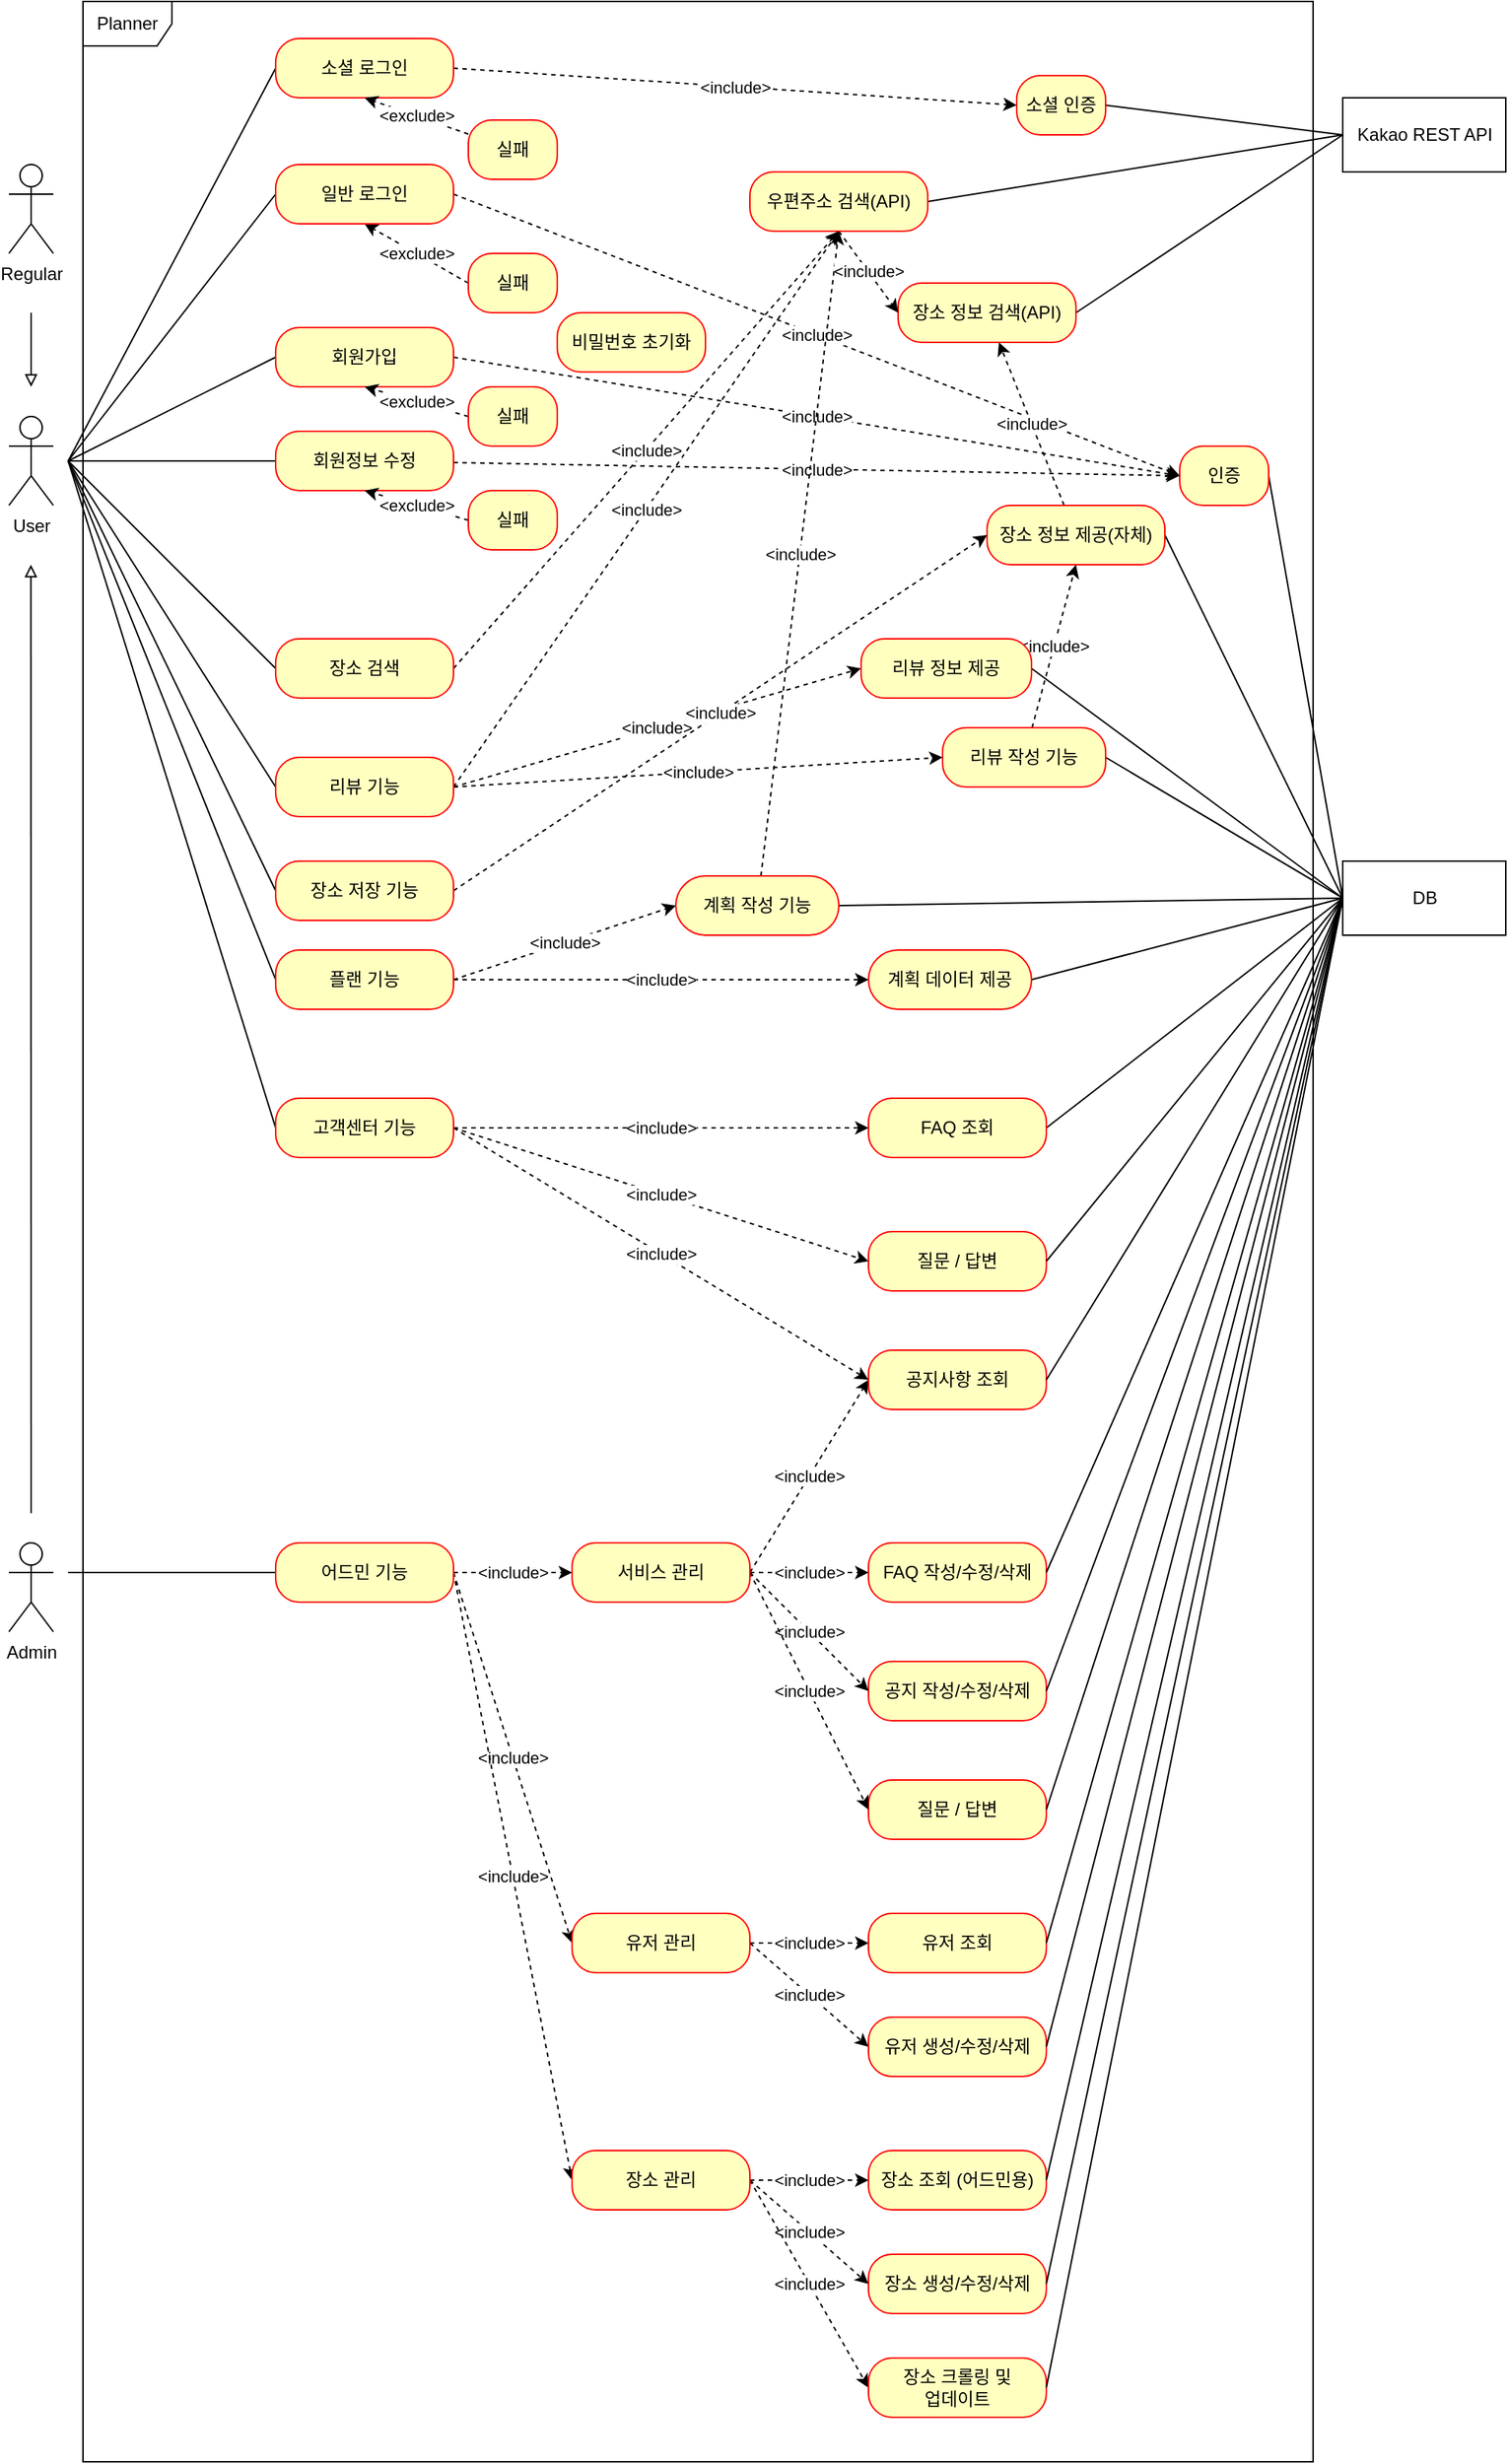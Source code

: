 <mxfile version="21.0.6" type="github">
  <diagram name="Page-1" id="58cdce13-f638-feb5-8d6f-7d28b1aa9fa0">
    <mxGraphModel dx="1434" dy="764" grid="1" gridSize="10" guides="1" tooltips="1" connect="1" arrows="1" fold="1" page="1" pageScale="1" pageWidth="1100" pageHeight="850" background="none" math="0" shadow="0">
      <root>
        <mxCell id="0" />
        <mxCell id="1" parent="0" />
        <mxCell id="pXAmdWNCHavEYvqEHrj9-48" value="Planner" style="shape=umlFrame;whiteSpace=wrap;html=1;" parent="1" vertex="1">
          <mxGeometry x="120" y="10" width="830" height="1660" as="geometry" />
        </mxCell>
        <mxCell id="EHpDY8Hvd5FLit9Gxp5E-10" style="rounded=0;orthogonalLoop=1;jettySize=auto;html=1;entryX=0;entryY=0.5;entryDx=0;entryDy=0;endArrow=none;endFill=0;" parent="1" target="EHpDY8Hvd5FLit9Gxp5E-9" edge="1">
          <mxGeometry relative="1" as="geometry">
            <mxPoint x="110" y="320" as="sourcePoint" />
          </mxGeometry>
        </mxCell>
        <mxCell id="EHpDY8Hvd5FLit9Gxp5E-11" style="edgeStyle=none;rounded=0;orthogonalLoop=1;jettySize=auto;html=1;entryX=0;entryY=0.5;entryDx=0;entryDy=0;endArrow=none;endFill=0;" parent="1" target="EHpDY8Hvd5FLit9Gxp5E-5" edge="1">
          <mxGeometry relative="1" as="geometry">
            <mxPoint x="110" y="320" as="sourcePoint" />
          </mxGeometry>
        </mxCell>
        <mxCell id="EHpDY8Hvd5FLit9Gxp5E-12" style="edgeStyle=none;rounded=0;orthogonalLoop=1;jettySize=auto;html=1;entryX=0;entryY=0.5;entryDx=0;entryDy=0;endArrow=none;endFill=0;" parent="1" target="EHpDY8Hvd5FLit9Gxp5E-7" edge="1">
          <mxGeometry relative="1" as="geometry">
            <mxPoint x="110" y="320" as="sourcePoint" />
          </mxGeometry>
        </mxCell>
        <mxCell id="EHpDY8Hvd5FLit9Gxp5E-1" value="User" style="shape=umlActor;verticalLabelPosition=bottom;verticalAlign=top;html=1;outlineConnect=0;" parent="1" vertex="1">
          <mxGeometry x="70" y="290" width="30" height="60" as="geometry" />
        </mxCell>
        <mxCell id="HfN15erSjmFDjHlCCCIn-26" style="rounded=0;orthogonalLoop=1;jettySize=auto;html=1;entryX=1;entryY=0.5;entryDx=0;entryDy=0;endArrow=none;endFill=0;exitX=0;exitY=0.5;exitDx=0;exitDy=0;" edge="1" parent="1" source="EHpDY8Hvd5FLit9Gxp5E-2" target="HfN15erSjmFDjHlCCCIn-3">
          <mxGeometry relative="1" as="geometry" />
        </mxCell>
        <mxCell id="EHpDY8Hvd5FLit9Gxp5E-2" value="DB" style="html=1;" parent="1" vertex="1">
          <mxGeometry x="970" y="590" width="110" height="50" as="geometry" />
        </mxCell>
        <mxCell id="pXAmdWNCHavEYvqEHrj9-22" style="edgeStyle=none;rounded=0;orthogonalLoop=1;jettySize=auto;html=1;entryX=0;entryY=0.5;entryDx=0;entryDy=0;endArrow=none;endFill=0;exitX=1;exitY=0.5;exitDx=0;exitDy=0;" parent="1" source="EHpDY8Hvd5FLit9Gxp5E-3" target="EHpDY8Hvd5FLit9Gxp5E-2" edge="1">
          <mxGeometry relative="1" as="geometry" />
        </mxCell>
        <mxCell id="EHpDY8Hvd5FLit9Gxp5E-3" value="인증" style="rounded=1;whiteSpace=wrap;html=1;arcSize=40;fontColor=#000000;fillColor=#ffffc0;strokeColor=#ff0000;" parent="1" vertex="1">
          <mxGeometry x="860" y="310" width="60" height="40" as="geometry" />
        </mxCell>
        <mxCell id="pXAmdWNCHavEYvqEHrj9-35" value="&amp;lt;exclude&amp;gt;" style="edgeStyle=none;rounded=0;orthogonalLoop=1;jettySize=auto;html=1;entryX=0.5;entryY=1;entryDx=0;entryDy=0;dashed=1;endArrow=classic;endFill=1;exitX=0;exitY=0.5;exitDx=0;exitDy=0;" parent="1" source="EHpDY8Hvd5FLit9Gxp5E-4" target="EHpDY8Hvd5FLit9Gxp5E-9" edge="1">
          <mxGeometry relative="1" as="geometry" />
        </mxCell>
        <mxCell id="EHpDY8Hvd5FLit9Gxp5E-4" value="실패" style="rounded=1;whiteSpace=wrap;html=1;arcSize=40;fontColor=#000000;fillColor=#ffffc0;strokeColor=#ff0000;" parent="1" vertex="1">
          <mxGeometry x="380" y="180" width="60" height="40" as="geometry" />
        </mxCell>
        <mxCell id="pXAmdWNCHavEYvqEHrj9-47" value="&amp;lt;include&amp;gt;" style="edgeStyle=none;rounded=0;orthogonalLoop=1;jettySize=auto;html=1;entryX=0;entryY=0.5;entryDx=0;entryDy=0;dashed=1;endArrow=classic;endFill=1;" parent="1" target="EHpDY8Hvd5FLit9Gxp5E-3" edge="1">
          <mxGeometry relative="1" as="geometry">
            <mxPoint x="370" y="250" as="sourcePoint" />
          </mxGeometry>
        </mxCell>
        <mxCell id="EHpDY8Hvd5FLit9Gxp5E-5" value="회원가입" style="rounded=1;whiteSpace=wrap;html=1;arcSize=40;fontColor=#000000;fillColor=#ffffc0;strokeColor=#ff0000;" parent="1" vertex="1">
          <mxGeometry x="250" y="230" width="120" height="40" as="geometry" />
        </mxCell>
        <mxCell id="pXAmdWNCHavEYvqEHrj9-41" value="&amp;lt;exclude&amp;gt;" style="edgeStyle=none;rounded=0;orthogonalLoop=1;jettySize=auto;html=1;entryX=0.5;entryY=1;entryDx=0;entryDy=0;dashed=1;endArrow=classic;endFill=1;exitX=0;exitY=0.5;exitDx=0;exitDy=0;" parent="1" source="EHpDY8Hvd5FLit9Gxp5E-6" target="EHpDY8Hvd5FLit9Gxp5E-5" edge="1">
          <mxGeometry relative="1" as="geometry" />
        </mxCell>
        <mxCell id="EHpDY8Hvd5FLit9Gxp5E-6" value="실패" style="rounded=1;whiteSpace=wrap;html=1;arcSize=40;fontColor=#000000;fillColor=#ffffc0;strokeColor=#ff0000;" parent="1" vertex="1">
          <mxGeometry x="380" y="270" width="60" height="40" as="geometry" />
        </mxCell>
        <mxCell id="pXAmdWNCHavEYvqEHrj9-46" value="&amp;lt;include&amp;gt;" style="edgeStyle=none;rounded=0;orthogonalLoop=1;jettySize=auto;html=1;entryX=0;entryY=0.5;entryDx=0;entryDy=0;dashed=1;endArrow=classic;endFill=1;" parent="1" source="EHpDY8Hvd5FLit9Gxp5E-7" target="EHpDY8Hvd5FLit9Gxp5E-3" edge="1">
          <mxGeometry relative="1" as="geometry" />
        </mxCell>
        <mxCell id="EHpDY8Hvd5FLit9Gxp5E-7" value="회원정보 수정" style="rounded=1;whiteSpace=wrap;html=1;arcSize=40;fontColor=#000000;fillColor=#ffffc0;strokeColor=#ff0000;" parent="1" vertex="1">
          <mxGeometry x="250" y="300" width="120" height="40" as="geometry" />
        </mxCell>
        <mxCell id="pXAmdWNCHavEYvqEHrj9-42" value="&amp;lt;exclude&amp;gt;" style="edgeStyle=none;rounded=0;orthogonalLoop=1;jettySize=auto;html=1;entryX=0.5;entryY=1;entryDx=0;entryDy=0;dashed=1;endArrow=classic;endFill=1;exitX=0;exitY=0.5;exitDx=0;exitDy=0;" parent="1" source="EHpDY8Hvd5FLit9Gxp5E-8" target="EHpDY8Hvd5FLit9Gxp5E-7" edge="1">
          <mxGeometry relative="1" as="geometry" />
        </mxCell>
        <mxCell id="EHpDY8Hvd5FLit9Gxp5E-8" value="실패" style="rounded=1;whiteSpace=wrap;html=1;arcSize=40;fontColor=#000000;fillColor=#ffffc0;strokeColor=#ff0000;" parent="1" vertex="1">
          <mxGeometry x="380" y="340" width="60" height="40" as="geometry" />
        </mxCell>
        <mxCell id="pXAmdWNCHavEYvqEHrj9-30" value="&amp;lt;include&amp;gt;" style="edgeStyle=none;rounded=0;orthogonalLoop=1;jettySize=auto;html=1;entryX=0;entryY=0.5;entryDx=0;entryDy=0;dashed=1;endArrow=classic;endFill=1;exitX=1;exitY=0.5;exitDx=0;exitDy=0;" parent="1" source="EHpDY8Hvd5FLit9Gxp5E-9" target="EHpDY8Hvd5FLit9Gxp5E-3" edge="1">
          <mxGeometry relative="1" as="geometry" />
        </mxCell>
        <mxCell id="EHpDY8Hvd5FLit9Gxp5E-9" value="일반 로그인" style="rounded=1;whiteSpace=wrap;html=1;arcSize=40;fontColor=#000000;fillColor=#ffffc0;strokeColor=#ff0000;" parent="1" vertex="1">
          <mxGeometry x="250" y="120" width="120" height="40" as="geometry" />
        </mxCell>
        <mxCell id="pXAmdWNCHavEYvqEHrj9-10" style="edgeStyle=none;rounded=0;orthogonalLoop=1;jettySize=auto;html=1;entryX=0;entryY=0.5;entryDx=0;entryDy=0;endArrow=none;endFill=0;exitX=1;exitY=0.5;exitDx=0;exitDy=0;" parent="1" source="EHpDY8Hvd5FLit9Gxp5E-13" target="EHpDY8Hvd5FLit9Gxp5E-2" edge="1">
          <mxGeometry relative="1" as="geometry" />
        </mxCell>
        <mxCell id="pXAmdWNCHavEYvqEHrj9-37" value="&amp;lt;include&amp;gt;" style="edgeStyle=none;rounded=0;orthogonalLoop=1;jettySize=auto;html=1;dashed=1;endArrow=classic;endFill=1;" parent="1" source="EHpDY8Hvd5FLit9Gxp5E-13" target="pXAmdWNCHavEYvqEHrj9-3" edge="1">
          <mxGeometry relative="1" as="geometry" />
        </mxCell>
        <mxCell id="EHpDY8Hvd5FLit9Gxp5E-13" value="장소 정보 제공(자체)" style="rounded=1;whiteSpace=wrap;html=1;arcSize=40;fontColor=#000000;fillColor=#ffffc0;strokeColor=#ff0000;" parent="1" vertex="1">
          <mxGeometry x="730" y="350" width="120" height="40" as="geometry" />
        </mxCell>
        <mxCell id="pXAmdWNCHavEYvqEHrj9-13" style="edgeStyle=none;rounded=0;orthogonalLoop=1;jettySize=auto;html=1;entryX=0;entryY=0.5;entryDx=0;entryDy=0;endArrow=none;endFill=0;exitX=1;exitY=0.5;exitDx=0;exitDy=0;" parent="1" source="EHpDY8Hvd5FLit9Gxp5E-14" target="EHpDY8Hvd5FLit9Gxp5E-2" edge="1">
          <mxGeometry relative="1" as="geometry" />
        </mxCell>
        <mxCell id="pXAmdWNCHavEYvqEHrj9-40" value="&amp;lt;include&amp;gt;" style="edgeStyle=none;rounded=0;orthogonalLoop=1;jettySize=auto;html=1;entryX=0.5;entryY=1;entryDx=0;entryDy=0;dashed=1;endArrow=classic;endFill=1;" parent="1" source="EHpDY8Hvd5FLit9Gxp5E-14" target="EHpDY8Hvd5FLit9Gxp5E-13" edge="1">
          <mxGeometry relative="1" as="geometry" />
        </mxCell>
        <mxCell id="EHpDY8Hvd5FLit9Gxp5E-14" value="리뷰 작성 기능" style="rounded=1;whiteSpace=wrap;html=1;arcSize=40;fontColor=#000000;fillColor=#ffffc0;strokeColor=#ff0000;" parent="1" vertex="1">
          <mxGeometry x="700" y="500" width="110" height="40" as="geometry" />
        </mxCell>
        <mxCell id="pXAmdWNCHavEYvqEHrj9-18" style="edgeStyle=none;rounded=0;orthogonalLoop=1;jettySize=auto;html=1;entryX=0;entryY=0.5;entryDx=0;entryDy=0;endArrow=none;endFill=0;exitX=1;exitY=0.5;exitDx=0;exitDy=0;" parent="1" source="EHpDY8Hvd5FLit9Gxp5E-15" target="EHpDY8Hvd5FLit9Gxp5E-2" edge="1">
          <mxGeometry relative="1" as="geometry" />
        </mxCell>
        <mxCell id="pXAmdWNCHavEYvqEHrj9-45" value="&amp;lt;include&amp;gt;" style="edgeStyle=none;rounded=0;orthogonalLoop=1;jettySize=auto;html=1;entryX=0.5;entryY=1;entryDx=0;entryDy=0;dashed=1;endArrow=classic;endFill=1;" parent="1" source="EHpDY8Hvd5FLit9Gxp5E-15" target="pXAmdWNCHavEYvqEHrj9-5" edge="1">
          <mxGeometry relative="1" as="geometry" />
        </mxCell>
        <mxCell id="EHpDY8Hvd5FLit9Gxp5E-15" value="계획 작성 기능" style="rounded=1;whiteSpace=wrap;html=1;arcSize=50;fontColor=#000000;fillColor=#ffffc0;strokeColor=#ff0000;" parent="1" vertex="1">
          <mxGeometry x="520" y="600" width="110" height="40" as="geometry" />
        </mxCell>
        <mxCell id="EHpDY8Hvd5FLit9Gxp5E-16" style="edgeStyle=none;rounded=0;orthogonalLoop=1;jettySize=auto;html=1;endArrow=block;endFill=0;" parent="1" edge="1">
          <mxGeometry relative="1" as="geometry">
            <mxPoint x="85" y="270" as="targetPoint" />
            <mxPoint x="85" y="220" as="sourcePoint" />
          </mxGeometry>
        </mxCell>
        <mxCell id="EHpDY8Hvd5FLit9Gxp5E-17" value="Regular" style="shape=umlActor;verticalLabelPosition=bottom;verticalAlign=top;html=1;outlineConnect=0;" parent="1" vertex="1">
          <mxGeometry x="70" y="120" width="30" height="60" as="geometry" />
        </mxCell>
        <mxCell id="EHpDY8Hvd5FLit9Gxp5E-19" value="Admin" style="shape=umlActor;verticalLabelPosition=bottom;verticalAlign=top;html=1;outlineConnect=0;" parent="1" vertex="1">
          <mxGeometry x="70" y="1050" width="30" height="60" as="geometry" />
        </mxCell>
        <mxCell id="pXAmdWNCHavEYvqEHrj9-24" style="edgeStyle=none;rounded=0;orthogonalLoop=1;jettySize=auto;html=1;endArrow=none;endFill=0;exitX=0;exitY=0.5;exitDx=0;exitDy=0;" parent="1" source="EHpDY8Hvd5FLit9Gxp5E-22" edge="1">
          <mxGeometry relative="1" as="geometry">
            <mxPoint x="110" y="320" as="targetPoint" />
          </mxGeometry>
        </mxCell>
        <mxCell id="pXAmdWNCHavEYvqEHrj9-36" value="&amp;lt;include&amp;gt;" style="edgeStyle=none;rounded=0;orthogonalLoop=1;jettySize=auto;html=1;entryX=0.5;entryY=1;entryDx=0;entryDy=0;dashed=1;endArrow=classic;endFill=1;exitX=1;exitY=0.5;exitDx=0;exitDy=0;" parent="1" source="EHpDY8Hvd5FLit9Gxp5E-22" target="pXAmdWNCHavEYvqEHrj9-5" edge="1">
          <mxGeometry relative="1" as="geometry" />
        </mxCell>
        <mxCell id="pXAmdWNCHavEYvqEHrj9-38" value="&amp;lt;include&amp;gt;" style="edgeStyle=none;rounded=0;orthogonalLoop=1;jettySize=auto;html=1;entryX=0;entryY=0.5;entryDx=0;entryDy=0;dashed=1;endArrow=classic;endFill=1;exitX=1;exitY=0.5;exitDx=0;exitDy=0;" parent="1" source="EHpDY8Hvd5FLit9Gxp5E-22" target="pXAmdWNCHavEYvqEHrj9-4" edge="1">
          <mxGeometry relative="1" as="geometry" />
        </mxCell>
        <mxCell id="pXAmdWNCHavEYvqEHrj9-39" value="&amp;lt;include&amp;gt;" style="edgeStyle=none;rounded=0;orthogonalLoop=1;jettySize=auto;html=1;entryX=0;entryY=0.5;entryDx=0;entryDy=0;dashed=1;endArrow=classic;endFill=1;exitX=1;exitY=0.5;exitDx=0;exitDy=0;" parent="1" source="EHpDY8Hvd5FLit9Gxp5E-22" target="EHpDY8Hvd5FLit9Gxp5E-14" edge="1">
          <mxGeometry relative="1" as="geometry" />
        </mxCell>
        <mxCell id="EHpDY8Hvd5FLit9Gxp5E-22" value="리뷰 기능" style="rounded=1;whiteSpace=wrap;html=1;arcSize=40;fontColor=#000000;fillColor=#ffffc0;strokeColor=#ff0000;" parent="1" vertex="1">
          <mxGeometry x="250" y="520" width="120" height="40" as="geometry" />
        </mxCell>
        <mxCell id="pXAmdWNCHavEYvqEHrj9-25" style="edgeStyle=none;rounded=0;orthogonalLoop=1;jettySize=auto;html=1;endArrow=none;endFill=0;exitX=0;exitY=0.5;exitDx=0;exitDy=0;" parent="1" source="EHpDY8Hvd5FLit9Gxp5E-23" edge="1">
          <mxGeometry relative="1" as="geometry">
            <mxPoint x="110" y="320" as="targetPoint" />
          </mxGeometry>
        </mxCell>
        <mxCell id="pXAmdWNCHavEYvqEHrj9-43" value="&amp;lt;include&amp;gt;" style="edgeStyle=none;rounded=0;orthogonalLoop=1;jettySize=auto;html=1;entryX=0;entryY=0.5;entryDx=0;entryDy=0;dashed=1;endArrow=classic;endFill=1;exitX=1;exitY=0.5;exitDx=0;exitDy=0;" parent="1" source="EHpDY8Hvd5FLit9Gxp5E-23" target="EHpDY8Hvd5FLit9Gxp5E-15" edge="1">
          <mxGeometry relative="1" as="geometry" />
        </mxCell>
        <mxCell id="pXAmdWNCHavEYvqEHrj9-44" value="&amp;lt;include&amp;gt;" style="edgeStyle=none;rounded=0;orthogonalLoop=1;jettySize=auto;html=1;entryX=0;entryY=0.5;entryDx=0;entryDy=0;dashed=1;endArrow=classic;endFill=1;" parent="1" source="EHpDY8Hvd5FLit9Gxp5E-23" target="pXAmdWNCHavEYvqEHrj9-14" edge="1">
          <mxGeometry relative="1" as="geometry" />
        </mxCell>
        <mxCell id="EHpDY8Hvd5FLit9Gxp5E-23" value="플랜 기능" style="rounded=1;whiteSpace=wrap;html=1;arcSize=40;fontColor=#000000;fillColor=#ffffc0;strokeColor=#ff0000;" parent="1" vertex="1">
          <mxGeometry x="250" y="650" width="120" height="40" as="geometry" />
        </mxCell>
        <mxCell id="pXAmdWNCHavEYvqEHrj9-23" style="edgeStyle=none;rounded=0;orthogonalLoop=1;jettySize=auto;html=1;endArrow=none;endFill=0;exitX=0;exitY=0.5;exitDx=0;exitDy=0;" parent="1" source="EHpDY8Hvd5FLit9Gxp5E-25" edge="1">
          <mxGeometry relative="1" as="geometry">
            <mxPoint x="110" y="320" as="targetPoint" />
          </mxGeometry>
        </mxCell>
        <mxCell id="pXAmdWNCHavEYvqEHrj9-34" value="&amp;lt;include&amp;gt;" style="edgeStyle=none;rounded=0;orthogonalLoop=1;jettySize=auto;html=1;entryX=0.5;entryY=1;entryDx=0;entryDy=0;dashed=1;endArrow=classic;endFill=1;exitX=1;exitY=0.5;exitDx=0;exitDy=0;" parent="1" source="EHpDY8Hvd5FLit9Gxp5E-25" target="pXAmdWNCHavEYvqEHrj9-5" edge="1">
          <mxGeometry relative="1" as="geometry" />
        </mxCell>
        <mxCell id="EHpDY8Hvd5FLit9Gxp5E-25" value="장소 검색" style="rounded=1;whiteSpace=wrap;html=1;arcSize=40;fontColor=#000000;fillColor=#ffffc0;strokeColor=#ff0000;" parent="1" vertex="1">
          <mxGeometry x="250" y="440" width="120" height="40" as="geometry" />
        </mxCell>
        <mxCell id="pXAmdWNCHavEYvqEHrj9-1" value="Kakao REST API" style="html=1;" parent="1" vertex="1">
          <mxGeometry x="970" y="75" width="110" height="50" as="geometry" />
        </mxCell>
        <mxCell id="pXAmdWNCHavEYvqEHrj9-9" style="edgeStyle=none;rounded=0;orthogonalLoop=1;jettySize=auto;html=1;entryX=0;entryY=0.5;entryDx=0;entryDy=0;endArrow=none;endFill=0;exitX=1;exitY=0.5;exitDx=0;exitDy=0;" parent="1" source="pXAmdWNCHavEYvqEHrj9-2" target="pXAmdWNCHavEYvqEHrj9-1" edge="1">
          <mxGeometry relative="1" as="geometry" />
        </mxCell>
        <mxCell id="pXAmdWNCHavEYvqEHrj9-2" value="소셜 인증" style="rounded=1;whiteSpace=wrap;html=1;arcSize=40;fontColor=#000000;fillColor=#ffffc0;strokeColor=#ff0000;" parent="1" vertex="1">
          <mxGeometry x="750" y="60" width="60" height="40" as="geometry" />
        </mxCell>
        <mxCell id="pXAmdWNCHavEYvqEHrj9-7" style="rounded=0;orthogonalLoop=1;jettySize=auto;html=1;exitX=1;exitY=0.5;exitDx=0;exitDy=0;entryX=0;entryY=0.5;entryDx=0;entryDy=0;endArrow=none;endFill=0;" parent="1" source="pXAmdWNCHavEYvqEHrj9-3" target="pXAmdWNCHavEYvqEHrj9-1" edge="1">
          <mxGeometry relative="1" as="geometry" />
        </mxCell>
        <mxCell id="pXAmdWNCHavEYvqEHrj9-3" value="장소 정보 검색(API)" style="rounded=1;whiteSpace=wrap;html=1;arcSize=40;fontColor=#000000;fillColor=#ffffc0;strokeColor=#ff0000;" parent="1" vertex="1">
          <mxGeometry x="670" y="200" width="120" height="40" as="geometry" />
        </mxCell>
        <mxCell id="pXAmdWNCHavEYvqEHrj9-11" style="edgeStyle=none;rounded=0;orthogonalLoop=1;jettySize=auto;html=1;entryX=0;entryY=0.5;entryDx=0;entryDy=0;endArrow=none;endFill=0;exitX=1;exitY=0.5;exitDx=0;exitDy=0;" parent="1" source="pXAmdWNCHavEYvqEHrj9-4" target="EHpDY8Hvd5FLit9Gxp5E-2" edge="1">
          <mxGeometry relative="1" as="geometry" />
        </mxCell>
        <mxCell id="pXAmdWNCHavEYvqEHrj9-4" value="리뷰 정보 제공" style="rounded=1;whiteSpace=wrap;html=1;arcSize=40;fontColor=#000000;fillColor=#ffffc0;strokeColor=#ff0000;" parent="1" vertex="1">
          <mxGeometry x="645" y="440" width="115" height="40" as="geometry" />
        </mxCell>
        <mxCell id="pXAmdWNCHavEYvqEHrj9-8" style="edgeStyle=none;rounded=0;orthogonalLoop=1;jettySize=auto;html=1;entryX=0;entryY=0.5;entryDx=0;entryDy=0;endArrow=none;endFill=0;exitX=1;exitY=0.5;exitDx=0;exitDy=0;" parent="1" source="pXAmdWNCHavEYvqEHrj9-5" target="pXAmdWNCHavEYvqEHrj9-1" edge="1">
          <mxGeometry relative="1" as="geometry" />
        </mxCell>
        <mxCell id="pXAmdWNCHavEYvqEHrj9-32" value="&amp;lt;include&amp;gt;" style="edgeStyle=none;rounded=0;orthogonalLoop=1;jettySize=auto;html=1;entryX=0;entryY=0.5;entryDx=0;entryDy=0;dashed=1;endArrow=classic;endFill=1;exitX=0.5;exitY=1;exitDx=0;exitDy=0;" parent="1" source="pXAmdWNCHavEYvqEHrj9-5" target="pXAmdWNCHavEYvqEHrj9-3" edge="1">
          <mxGeometry relative="1" as="geometry" />
        </mxCell>
        <mxCell id="pXAmdWNCHavEYvqEHrj9-5" value="우편주소 검색(API)" style="rounded=1;whiteSpace=wrap;html=1;arcSize=40;fontColor=#000000;fillColor=#ffffc0;strokeColor=#ff0000;" parent="1" vertex="1">
          <mxGeometry x="570" y="125" width="120" height="40" as="geometry" />
        </mxCell>
        <mxCell id="pXAmdWNCHavEYvqEHrj9-19" style="edgeStyle=none;rounded=0;orthogonalLoop=1;jettySize=auto;html=1;entryX=0;entryY=0.5;entryDx=0;entryDy=0;endArrow=none;endFill=0;exitX=1;exitY=0.5;exitDx=0;exitDy=0;" parent="1" source="pXAmdWNCHavEYvqEHrj9-14" target="EHpDY8Hvd5FLit9Gxp5E-2" edge="1">
          <mxGeometry relative="1" as="geometry" />
        </mxCell>
        <mxCell id="pXAmdWNCHavEYvqEHrj9-14" value="계획 데이터 제공" style="rounded=1;whiteSpace=wrap;html=1;arcSize=50;fontColor=#000000;fillColor=#ffffc0;strokeColor=#ff0000;" parent="1" vertex="1">
          <mxGeometry x="650" y="650" width="110" height="40" as="geometry" />
        </mxCell>
        <mxCell id="pXAmdWNCHavEYvqEHrj9-16" style="edgeStyle=none;rounded=0;orthogonalLoop=1;jettySize=auto;html=1;endArrow=none;endFill=0;exitX=0;exitY=0.5;exitDx=0;exitDy=0;" parent="1" source="pXAmdWNCHavEYvqEHrj9-15" edge="1">
          <mxGeometry relative="1" as="geometry">
            <mxPoint x="110" y="320" as="targetPoint" />
          </mxGeometry>
        </mxCell>
        <mxCell id="pXAmdWNCHavEYvqEHrj9-26" value="&amp;lt;include&amp;gt;" style="edgeStyle=none;rounded=0;orthogonalLoop=1;jettySize=auto;html=1;entryX=0;entryY=0.5;entryDx=0;entryDy=0;endArrow=classic;endFill=1;exitX=1;exitY=0.5;exitDx=0;exitDy=0;dashed=1;" parent="1" source="pXAmdWNCHavEYvqEHrj9-15" target="pXAmdWNCHavEYvqEHrj9-2" edge="1">
          <mxGeometry relative="1" as="geometry" />
        </mxCell>
        <mxCell id="pXAmdWNCHavEYvqEHrj9-15" value="소셜 로그인" style="rounded=1;whiteSpace=wrap;html=1;arcSize=40;fontColor=#000000;fillColor=#ffffc0;strokeColor=#ff0000;" parent="1" vertex="1">
          <mxGeometry x="250" y="35" width="120" height="40" as="geometry" />
        </mxCell>
        <mxCell id="pXAmdWNCHavEYvqEHrj9-31" value="&amp;lt;exclude&amp;gt;" style="edgeStyle=none;rounded=0;orthogonalLoop=1;jettySize=auto;html=1;entryX=0.5;entryY=1;entryDx=0;entryDy=0;dashed=1;endArrow=classic;endFill=1;" parent="1" source="pXAmdWNCHavEYvqEHrj9-17" target="pXAmdWNCHavEYvqEHrj9-15" edge="1">
          <mxGeometry relative="1" as="geometry">
            <Array as="points" />
          </mxGeometry>
        </mxCell>
        <mxCell id="pXAmdWNCHavEYvqEHrj9-17" value="실패" style="rounded=1;whiteSpace=wrap;html=1;arcSize=40;fontColor=#000000;fillColor=#ffffc0;strokeColor=#ff0000;" parent="1" vertex="1">
          <mxGeometry x="380" y="90" width="60" height="40" as="geometry" />
        </mxCell>
        <mxCell id="gt-dak1JpuqrzZk_56p5-2" style="rounded=0;orthogonalLoop=1;jettySize=auto;html=1;endArrow=none;endFill=0;exitX=0;exitY=0.5;exitDx=0;exitDy=0;" parent="1" source="gt-dak1JpuqrzZk_56p5-1" edge="1">
          <mxGeometry relative="1" as="geometry">
            <mxPoint x="110" y="320" as="targetPoint" />
          </mxGeometry>
        </mxCell>
        <mxCell id="gt-dak1JpuqrzZk_56p5-3" value="&amp;lt;include&amp;gt;" style="edgeStyle=none;rounded=0;orthogonalLoop=1;jettySize=auto;html=1;entryX=0;entryY=0.5;entryDx=0;entryDy=0;endArrow=classic;endFill=1;exitX=1;exitY=0.5;exitDx=0;exitDy=0;dashed=1;" parent="1" source="gt-dak1JpuqrzZk_56p5-1" target="EHpDY8Hvd5FLit9Gxp5E-13" edge="1">
          <mxGeometry relative="1" as="geometry" />
        </mxCell>
        <mxCell id="gt-dak1JpuqrzZk_56p5-1" value="장소 저장 기능" style="rounded=1;whiteSpace=wrap;html=1;arcSize=40;fontColor=#000000;fillColor=#ffffc0;strokeColor=#ff0000;" parent="1" vertex="1">
          <mxGeometry x="250" y="590" width="120" height="40" as="geometry" />
        </mxCell>
        <mxCell id="HfN15erSjmFDjHlCCCIn-1" style="edgeStyle=none;rounded=0;orthogonalLoop=1;jettySize=auto;html=1;endArrow=block;endFill=0;" edge="1" parent="1">
          <mxGeometry relative="1" as="geometry">
            <mxPoint x="84.85" y="390" as="targetPoint" />
            <mxPoint x="85" y="1030" as="sourcePoint" />
          </mxGeometry>
        </mxCell>
        <mxCell id="HfN15erSjmFDjHlCCCIn-7" style="rounded=0;orthogonalLoop=1;jettySize=auto;html=1;exitX=0;exitY=0.5;exitDx=0;exitDy=0;endArrow=none;endFill=0;" edge="1" parent="1" source="HfN15erSjmFDjHlCCCIn-2">
          <mxGeometry relative="1" as="geometry">
            <mxPoint x="110" y="320.0" as="targetPoint" />
          </mxGeometry>
        </mxCell>
        <mxCell id="HfN15erSjmFDjHlCCCIn-37" value="&amp;lt;include&amp;gt;" style="edgeStyle=orthogonalEdgeStyle;rounded=0;orthogonalLoop=1;jettySize=auto;html=1;entryX=0;entryY=0.5;entryDx=0;entryDy=0;dashed=1;" edge="1" parent="1" source="HfN15erSjmFDjHlCCCIn-2" target="HfN15erSjmFDjHlCCCIn-3">
          <mxGeometry relative="1" as="geometry" />
        </mxCell>
        <mxCell id="HfN15erSjmFDjHlCCCIn-39" value="&amp;lt;include&amp;gt;" style="rounded=0;orthogonalLoop=1;jettySize=auto;html=1;entryX=0;entryY=0.5;entryDx=0;entryDy=0;dashed=1;exitX=1;exitY=0.5;exitDx=0;exitDy=0;" edge="1" parent="1" source="HfN15erSjmFDjHlCCCIn-2" target="HfN15erSjmFDjHlCCCIn-4">
          <mxGeometry relative="1" as="geometry" />
        </mxCell>
        <mxCell id="HfN15erSjmFDjHlCCCIn-40" value="&amp;lt;include&amp;gt;" style="rounded=0;orthogonalLoop=1;jettySize=auto;html=1;entryX=0;entryY=0.5;entryDx=0;entryDy=0;dashed=1;exitX=1;exitY=0.5;exitDx=0;exitDy=0;" edge="1" parent="1" source="HfN15erSjmFDjHlCCCIn-2" target="HfN15erSjmFDjHlCCCIn-23">
          <mxGeometry relative="1" as="geometry" />
        </mxCell>
        <mxCell id="HfN15erSjmFDjHlCCCIn-2" value="고객센터 기능" style="rounded=1;whiteSpace=wrap;html=1;arcSize=40;fontColor=#000000;fillColor=#ffffc0;strokeColor=#ff0000;" vertex="1" parent="1">
          <mxGeometry x="250" y="750" width="120" height="40" as="geometry" />
        </mxCell>
        <mxCell id="HfN15erSjmFDjHlCCCIn-3" value="FAQ 조회" style="rounded=1;whiteSpace=wrap;html=1;arcSize=40;fontColor=#000000;fillColor=#ffffc0;strokeColor=#ff0000;" vertex="1" parent="1">
          <mxGeometry x="650" y="750" width="120" height="40" as="geometry" />
        </mxCell>
        <mxCell id="HfN15erSjmFDjHlCCCIn-4" value="질문 / 답변" style="rounded=1;whiteSpace=wrap;html=1;arcSize=40;fontColor=#000000;fillColor=#ffffc0;strokeColor=#ff0000;" vertex="1" parent="1">
          <mxGeometry x="650" y="840" width="120" height="40" as="geometry" />
        </mxCell>
        <mxCell id="HfN15erSjmFDjHlCCCIn-5" value="비밀번호 초기화" style="rounded=1;whiteSpace=wrap;html=1;arcSize=40;fontColor=#000000;fillColor=#ffffc0;strokeColor=#ff0000;" vertex="1" parent="1">
          <mxGeometry x="440" y="220" width="100" height="40" as="geometry" />
        </mxCell>
        <mxCell id="HfN15erSjmFDjHlCCCIn-6" value="FAQ 작성/수정/삭제" style="rounded=1;whiteSpace=wrap;html=1;arcSize=40;fontColor=#000000;fillColor=#ffffc0;strokeColor=#ff0000;" vertex="1" parent="1">
          <mxGeometry x="650" y="1050" width="120" height="40" as="geometry" />
        </mxCell>
        <mxCell id="HfN15erSjmFDjHlCCCIn-9" value="공지 작성/수정/삭제" style="rounded=1;whiteSpace=wrap;html=1;arcSize=40;fontColor=#000000;fillColor=#ffffc0;strokeColor=#ff0000;" vertex="1" parent="1">
          <mxGeometry x="650" y="1130" width="120" height="40" as="geometry" />
        </mxCell>
        <mxCell id="HfN15erSjmFDjHlCCCIn-21" style="rounded=0;orthogonalLoop=1;jettySize=auto;html=1;endArrow=none;endFill=0;exitX=0;exitY=0.5;exitDx=0;exitDy=0;" edge="1" parent="1" source="HfN15erSjmFDjHlCCCIn-10">
          <mxGeometry relative="1" as="geometry">
            <mxPoint x="110" y="1070" as="targetPoint" />
          </mxGeometry>
        </mxCell>
        <mxCell id="HfN15erSjmFDjHlCCCIn-38" value="&amp;lt;include&amp;gt;" style="edgeStyle=orthogonalEdgeStyle;rounded=0;orthogonalLoop=1;jettySize=auto;html=1;entryX=0;entryY=0.5;entryDx=0;entryDy=0;dashed=1;" edge="1" parent="1" source="HfN15erSjmFDjHlCCCIn-10" target="HfN15erSjmFDjHlCCCIn-14">
          <mxGeometry relative="1" as="geometry" />
        </mxCell>
        <mxCell id="HfN15erSjmFDjHlCCCIn-41" value="&amp;lt;include&amp;gt;" style="rounded=0;orthogonalLoop=1;jettySize=auto;html=1;entryX=0;entryY=0.5;entryDx=0;entryDy=0;dashed=1;exitX=1;exitY=0.5;exitDx=0;exitDy=0;" edge="1" parent="1" source="HfN15erSjmFDjHlCCCIn-10" target="HfN15erSjmFDjHlCCCIn-13">
          <mxGeometry relative="1" as="geometry" />
        </mxCell>
        <mxCell id="HfN15erSjmFDjHlCCCIn-42" value="&amp;lt;include&amp;gt;" style="rounded=0;orthogonalLoop=1;jettySize=auto;html=1;entryX=0;entryY=0.5;entryDx=0;entryDy=0;dashed=1;exitX=1;exitY=0.5;exitDx=0;exitDy=0;" edge="1" parent="1" source="HfN15erSjmFDjHlCCCIn-10" target="HfN15erSjmFDjHlCCCIn-17">
          <mxGeometry relative="1" as="geometry" />
        </mxCell>
        <mxCell id="HfN15erSjmFDjHlCCCIn-10" value="어드민 기능" style="rounded=1;whiteSpace=wrap;html=1;arcSize=40;fontColor=#000000;fillColor=#ffffc0;strokeColor=#ff0000;" vertex="1" parent="1">
          <mxGeometry x="250" y="1050" width="120" height="40" as="geometry" />
        </mxCell>
        <mxCell id="HfN15erSjmFDjHlCCCIn-12" value="질문 / 답변" style="rounded=1;whiteSpace=wrap;html=1;arcSize=40;fontColor=#000000;fillColor=#ffffc0;strokeColor=#ff0000;" vertex="1" parent="1">
          <mxGeometry x="650" y="1210" width="120" height="40" as="geometry" />
        </mxCell>
        <mxCell id="HfN15erSjmFDjHlCCCIn-47" value="&amp;lt;include&amp;gt;" style="edgeStyle=orthogonalEdgeStyle;rounded=0;orthogonalLoop=1;jettySize=auto;html=1;dashed=1;" edge="1" parent="1" source="HfN15erSjmFDjHlCCCIn-13" target="HfN15erSjmFDjHlCCCIn-15">
          <mxGeometry relative="1" as="geometry" />
        </mxCell>
        <mxCell id="HfN15erSjmFDjHlCCCIn-48" value="&amp;lt;include&amp;gt;" style="rounded=0;orthogonalLoop=1;jettySize=auto;html=1;entryX=0;entryY=0.5;entryDx=0;entryDy=0;dashed=1;exitX=1;exitY=0.5;exitDx=0;exitDy=0;" edge="1" parent="1" source="HfN15erSjmFDjHlCCCIn-13" target="HfN15erSjmFDjHlCCCIn-16">
          <mxGeometry relative="1" as="geometry" />
        </mxCell>
        <mxCell id="HfN15erSjmFDjHlCCCIn-13" value="유저 관리" style="rounded=1;whiteSpace=wrap;html=1;arcSize=40;fontColor=#000000;fillColor=#ffffc0;strokeColor=#ff0000;" vertex="1" parent="1">
          <mxGeometry x="450" y="1300" width="120" height="40" as="geometry" />
        </mxCell>
        <mxCell id="HfN15erSjmFDjHlCCCIn-43" value="&amp;lt;include&amp;gt;" style="rounded=0;orthogonalLoop=1;jettySize=auto;html=1;entryX=0;entryY=0.5;entryDx=0;entryDy=0;dashed=1;exitX=1;exitY=0.5;exitDx=0;exitDy=0;" edge="1" parent="1" source="HfN15erSjmFDjHlCCCIn-14" target="HfN15erSjmFDjHlCCCIn-23">
          <mxGeometry relative="1" as="geometry" />
        </mxCell>
        <mxCell id="HfN15erSjmFDjHlCCCIn-44" value="&amp;lt;include&amp;gt;" style="edgeStyle=orthogonalEdgeStyle;rounded=0;orthogonalLoop=1;jettySize=auto;html=1;entryX=0;entryY=0.5;entryDx=0;entryDy=0;dashed=1;" edge="1" parent="1" source="HfN15erSjmFDjHlCCCIn-14" target="HfN15erSjmFDjHlCCCIn-6">
          <mxGeometry relative="1" as="geometry" />
        </mxCell>
        <mxCell id="HfN15erSjmFDjHlCCCIn-45" value="&amp;lt;include&amp;gt;" style="rounded=0;orthogonalLoop=1;jettySize=auto;html=1;entryX=0;entryY=0.5;entryDx=0;entryDy=0;dashed=1;exitX=1;exitY=0.5;exitDx=0;exitDy=0;" edge="1" parent="1" source="HfN15erSjmFDjHlCCCIn-14" target="HfN15erSjmFDjHlCCCIn-9">
          <mxGeometry relative="1" as="geometry" />
        </mxCell>
        <mxCell id="HfN15erSjmFDjHlCCCIn-46" value="&amp;lt;include&amp;gt;" style="rounded=0;orthogonalLoop=1;jettySize=auto;html=1;entryX=0;entryY=0.5;entryDx=0;entryDy=0;dashed=1;exitX=1;exitY=0.5;exitDx=0;exitDy=0;" edge="1" parent="1" source="HfN15erSjmFDjHlCCCIn-14" target="HfN15erSjmFDjHlCCCIn-12">
          <mxGeometry relative="1" as="geometry" />
        </mxCell>
        <mxCell id="HfN15erSjmFDjHlCCCIn-14" value="서비스 관리" style="rounded=1;whiteSpace=wrap;html=1;arcSize=40;fontColor=#000000;fillColor=#ffffc0;strokeColor=#ff0000;" vertex="1" parent="1">
          <mxGeometry x="450" y="1050" width="120" height="40" as="geometry" />
        </mxCell>
        <mxCell id="HfN15erSjmFDjHlCCCIn-15" value="유저 조회" style="rounded=1;whiteSpace=wrap;html=1;arcSize=40;fontColor=#000000;fillColor=#ffffc0;strokeColor=#ff0000;" vertex="1" parent="1">
          <mxGeometry x="650" y="1300" width="120" height="40" as="geometry" />
        </mxCell>
        <mxCell id="HfN15erSjmFDjHlCCCIn-16" value="유저 생성/수정/삭제" style="rounded=1;whiteSpace=wrap;html=1;arcSize=40;fontColor=#000000;fillColor=#ffffc0;strokeColor=#ff0000;" vertex="1" parent="1">
          <mxGeometry x="650" y="1370" width="120" height="40" as="geometry" />
        </mxCell>
        <mxCell id="HfN15erSjmFDjHlCCCIn-49" value="&amp;lt;include&amp;gt;" style="edgeStyle=orthogonalEdgeStyle;rounded=0;orthogonalLoop=1;jettySize=auto;html=1;entryX=0;entryY=0.5;entryDx=0;entryDy=0;dashed=1;" edge="1" parent="1" source="HfN15erSjmFDjHlCCCIn-17" target="HfN15erSjmFDjHlCCCIn-18">
          <mxGeometry relative="1" as="geometry" />
        </mxCell>
        <mxCell id="HfN15erSjmFDjHlCCCIn-50" value="&amp;lt;include&amp;gt;" style="rounded=0;orthogonalLoop=1;jettySize=auto;html=1;entryX=0;entryY=0.5;entryDx=0;entryDy=0;dashed=1;exitX=1;exitY=0.5;exitDx=0;exitDy=0;" edge="1" parent="1" source="HfN15erSjmFDjHlCCCIn-17" target="HfN15erSjmFDjHlCCCIn-19">
          <mxGeometry relative="1" as="geometry" />
        </mxCell>
        <mxCell id="HfN15erSjmFDjHlCCCIn-51" value="&amp;lt;include&amp;gt;" style="rounded=0;orthogonalLoop=1;jettySize=auto;html=1;entryX=0;entryY=0.5;entryDx=0;entryDy=0;dashed=1;exitX=1;exitY=0.5;exitDx=0;exitDy=0;" edge="1" parent="1" source="HfN15erSjmFDjHlCCCIn-17" target="HfN15erSjmFDjHlCCCIn-20">
          <mxGeometry relative="1" as="geometry" />
        </mxCell>
        <mxCell id="HfN15erSjmFDjHlCCCIn-17" value="장소 관리" style="rounded=1;whiteSpace=wrap;html=1;arcSize=40;fontColor=#000000;fillColor=#ffffc0;strokeColor=#ff0000;" vertex="1" parent="1">
          <mxGeometry x="450" y="1460" width="120" height="40" as="geometry" />
        </mxCell>
        <mxCell id="HfN15erSjmFDjHlCCCIn-18" value="장소 조회 (어드민용)" style="rounded=1;whiteSpace=wrap;html=1;arcSize=40;fontColor=#000000;fillColor=#ffffc0;strokeColor=#ff0000;" vertex="1" parent="1">
          <mxGeometry x="650" y="1460" width="120" height="40" as="geometry" />
        </mxCell>
        <mxCell id="HfN15erSjmFDjHlCCCIn-19" value="장소 생성/수정/삭제" style="rounded=1;whiteSpace=wrap;html=1;arcSize=40;fontColor=#000000;fillColor=#ffffc0;strokeColor=#ff0000;" vertex="1" parent="1">
          <mxGeometry x="650" y="1530" width="120" height="40" as="geometry" />
        </mxCell>
        <mxCell id="HfN15erSjmFDjHlCCCIn-20" value="장소 크롤링 및&lt;br&gt;업데이트" style="rounded=1;whiteSpace=wrap;html=1;arcSize=40;fontColor=#000000;fillColor=#ffffc0;strokeColor=#ff0000;" vertex="1" parent="1">
          <mxGeometry x="650" y="1600" width="120" height="40" as="geometry" />
        </mxCell>
        <mxCell id="HfN15erSjmFDjHlCCCIn-23" value="공지사항 조회" style="rounded=1;whiteSpace=wrap;html=1;arcSize=40;fontColor=#000000;fillColor=#ffffc0;strokeColor=#ff0000;" vertex="1" parent="1">
          <mxGeometry x="650" y="920" width="120" height="40" as="geometry" />
        </mxCell>
        <mxCell id="HfN15erSjmFDjHlCCCIn-27" style="rounded=0;orthogonalLoop=1;jettySize=auto;html=1;entryX=1;entryY=0.5;entryDx=0;entryDy=0;endArrow=none;endFill=0;exitX=0;exitY=0.5;exitDx=0;exitDy=0;" edge="1" parent="1" source="EHpDY8Hvd5FLit9Gxp5E-2" target="HfN15erSjmFDjHlCCCIn-4">
          <mxGeometry relative="1" as="geometry">
            <mxPoint x="980" y="625" as="sourcePoint" />
            <mxPoint x="720" y="810" as="targetPoint" />
          </mxGeometry>
        </mxCell>
        <mxCell id="HfN15erSjmFDjHlCCCIn-28" style="rounded=0;orthogonalLoop=1;jettySize=auto;html=1;entryX=1;entryY=0.5;entryDx=0;entryDy=0;endArrow=none;endFill=0;exitX=0;exitY=0.5;exitDx=0;exitDy=0;" edge="1" parent="1" source="EHpDY8Hvd5FLit9Gxp5E-2" target="HfN15erSjmFDjHlCCCIn-23">
          <mxGeometry relative="1" as="geometry">
            <mxPoint x="990" y="635" as="sourcePoint" />
            <mxPoint x="730" y="820" as="targetPoint" />
          </mxGeometry>
        </mxCell>
        <mxCell id="HfN15erSjmFDjHlCCCIn-29" style="rounded=0;orthogonalLoop=1;jettySize=auto;html=1;entryX=1;entryY=0.5;entryDx=0;entryDy=0;endArrow=none;endFill=0;exitX=0;exitY=0.5;exitDx=0;exitDy=0;" edge="1" parent="1" source="EHpDY8Hvd5FLit9Gxp5E-2" target="HfN15erSjmFDjHlCCCIn-6">
          <mxGeometry relative="1" as="geometry">
            <mxPoint x="1000" y="720" as="sourcePoint" />
            <mxPoint x="740" y="830" as="targetPoint" />
          </mxGeometry>
        </mxCell>
        <mxCell id="HfN15erSjmFDjHlCCCIn-30" style="rounded=0;orthogonalLoop=1;jettySize=auto;html=1;entryX=1;entryY=0.5;entryDx=0;entryDy=0;endArrow=none;endFill=0;exitX=0;exitY=0.5;exitDx=0;exitDy=0;" edge="1" parent="1" source="EHpDY8Hvd5FLit9Gxp5E-2" target="HfN15erSjmFDjHlCCCIn-9">
          <mxGeometry relative="1" as="geometry">
            <mxPoint x="1010" y="655" as="sourcePoint" />
            <mxPoint x="750" y="840" as="targetPoint" />
          </mxGeometry>
        </mxCell>
        <mxCell id="HfN15erSjmFDjHlCCCIn-31" style="rounded=0;orthogonalLoop=1;jettySize=auto;html=1;entryX=1;entryY=0.5;entryDx=0;entryDy=0;endArrow=none;endFill=0;exitX=0;exitY=0.5;exitDx=0;exitDy=0;" edge="1" parent="1" source="EHpDY8Hvd5FLit9Gxp5E-2" target="HfN15erSjmFDjHlCCCIn-15">
          <mxGeometry relative="1" as="geometry">
            <mxPoint x="1020" y="665" as="sourcePoint" />
            <mxPoint x="760" y="850" as="targetPoint" />
          </mxGeometry>
        </mxCell>
        <mxCell id="HfN15erSjmFDjHlCCCIn-32" style="rounded=0;orthogonalLoop=1;jettySize=auto;html=1;entryX=1;entryY=0.5;entryDx=0;entryDy=0;endArrow=none;endFill=0;exitX=0;exitY=0.5;exitDx=0;exitDy=0;" edge="1" parent="1" source="EHpDY8Hvd5FLit9Gxp5E-2" target="HfN15erSjmFDjHlCCCIn-16">
          <mxGeometry relative="1" as="geometry">
            <mxPoint x="1030" y="675" as="sourcePoint" />
            <mxPoint x="770" y="860" as="targetPoint" />
          </mxGeometry>
        </mxCell>
        <mxCell id="HfN15erSjmFDjHlCCCIn-33" style="rounded=0;orthogonalLoop=1;jettySize=auto;html=1;entryX=1;entryY=0.5;entryDx=0;entryDy=0;endArrow=none;endFill=0;exitX=0;exitY=0.5;exitDx=0;exitDy=0;" edge="1" parent="1" source="EHpDY8Hvd5FLit9Gxp5E-2" target="HfN15erSjmFDjHlCCCIn-12">
          <mxGeometry relative="1" as="geometry">
            <mxPoint x="1040" y="685" as="sourcePoint" />
            <mxPoint x="780" y="870" as="targetPoint" />
          </mxGeometry>
        </mxCell>
        <mxCell id="HfN15erSjmFDjHlCCCIn-34" style="rounded=0;orthogonalLoop=1;jettySize=auto;html=1;entryX=1;entryY=0.5;entryDx=0;entryDy=0;endArrow=none;endFill=0;exitX=0;exitY=0.5;exitDx=0;exitDy=0;" edge="1" parent="1" source="EHpDY8Hvd5FLit9Gxp5E-2" target="HfN15erSjmFDjHlCCCIn-18">
          <mxGeometry relative="1" as="geometry">
            <mxPoint x="1010" y="750" as="sourcePoint" />
            <mxPoint x="790" y="880" as="targetPoint" />
          </mxGeometry>
        </mxCell>
        <mxCell id="HfN15erSjmFDjHlCCCIn-35" style="rounded=0;orthogonalLoop=1;jettySize=auto;html=1;entryX=1;entryY=0.5;entryDx=0;entryDy=0;endArrow=none;endFill=0;exitX=0;exitY=0.5;exitDx=0;exitDy=0;" edge="1" parent="1" source="EHpDY8Hvd5FLit9Gxp5E-2" target="HfN15erSjmFDjHlCCCIn-19">
          <mxGeometry relative="1" as="geometry">
            <mxPoint x="1060" y="705" as="sourcePoint" />
            <mxPoint x="800" y="890" as="targetPoint" />
          </mxGeometry>
        </mxCell>
        <mxCell id="HfN15erSjmFDjHlCCCIn-36" style="rounded=0;orthogonalLoop=1;jettySize=auto;html=1;entryX=1;entryY=0.5;entryDx=0;entryDy=0;endArrow=none;endFill=0;exitX=0;exitY=0.5;exitDx=0;exitDy=0;" edge="1" parent="1" source="EHpDY8Hvd5FLit9Gxp5E-2" target="HfN15erSjmFDjHlCCCIn-20">
          <mxGeometry relative="1" as="geometry">
            <mxPoint x="1040" y="710" as="sourcePoint" />
            <mxPoint x="810" y="900" as="targetPoint" />
          </mxGeometry>
        </mxCell>
      </root>
    </mxGraphModel>
  </diagram>
</mxfile>
